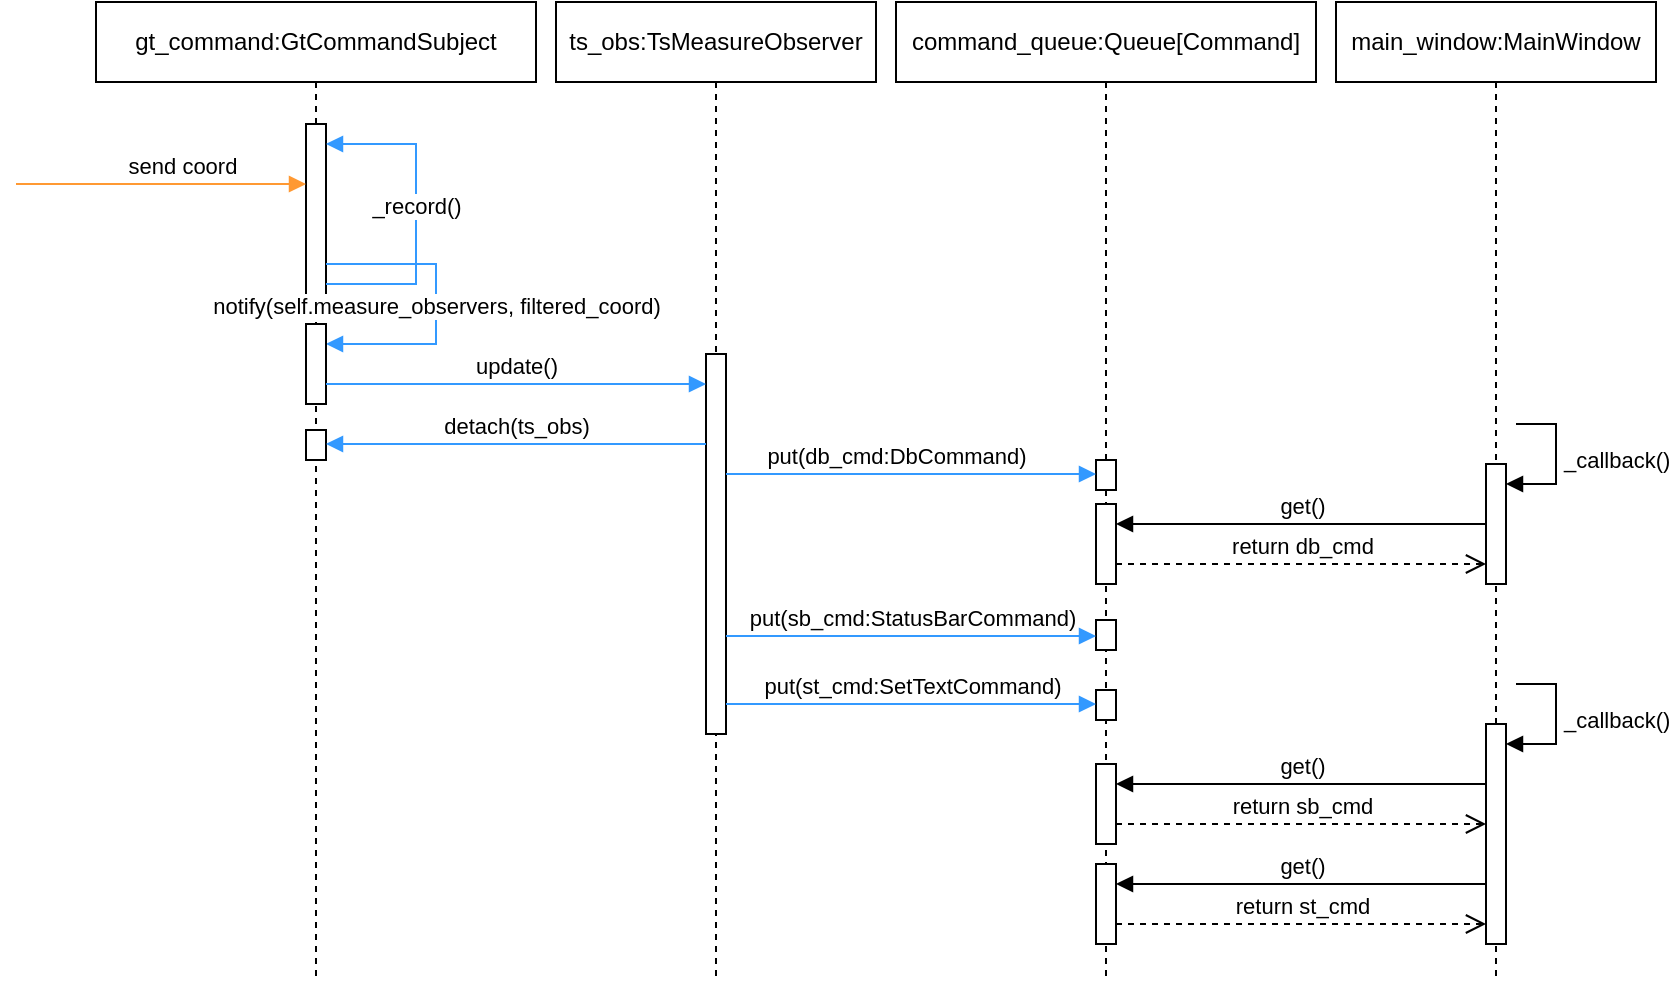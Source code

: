 <mxfile version="23.1.5" type="github">
  <diagram name="Page-1" id="c4tMYzNzFPlFTSW49CZo">
    <mxGraphModel dx="2298" dy="1103" grid="1" gridSize="10" guides="1" tooltips="1" connect="1" arrows="1" fold="1" page="1" pageScale="1" pageWidth="850" pageHeight="1100" math="0" shadow="0">
      <root>
        <mxCell id="0" />
        <mxCell id="1" parent="0" />
        <mxCell id="OXs-cijtJ4UvY3tv5mKe-7" value="main_window:MainWindow" style="shape=umlLifeline;perimeter=lifelinePerimeter;whiteSpace=wrap;html=1;container=1;dropTarget=0;collapsible=0;recursiveResize=0;outlineConnect=0;portConstraint=eastwest;newEdgeStyle={&quot;curved&quot;:0,&quot;rounded&quot;:0};" parent="1" vertex="1">
          <mxGeometry x="670" y="10" width="160" height="490" as="geometry" />
        </mxCell>
        <mxCell id="OXs-cijtJ4UvY3tv5mKe-8" value="" style="html=1;points=[[0,0,0,0,5],[0,1,0,0,-5],[1,0,0,0,5],[1,1,0,0,-5]];perimeter=orthogonalPerimeter;outlineConnect=0;targetShapes=umlLifeline;portConstraint=eastwest;newEdgeStyle={&quot;curved&quot;:0,&quot;rounded&quot;:0};" parent="OXs-cijtJ4UvY3tv5mKe-7" vertex="1">
          <mxGeometry x="75" y="231" width="10" height="60" as="geometry" />
        </mxCell>
        <mxCell id="OXs-cijtJ4UvY3tv5mKe-9" value="_callback()" style="html=1;align=left;spacingLeft=2;endArrow=block;rounded=0;edgeStyle=orthogonalEdgeStyle;curved=0;rounded=0;" parent="OXs-cijtJ4UvY3tv5mKe-7" target="OXs-cijtJ4UvY3tv5mKe-8" edge="1">
          <mxGeometry relative="1" as="geometry">
            <mxPoint x="90" y="211" as="sourcePoint" />
            <Array as="points">
              <mxPoint x="110" y="241" />
            </Array>
          </mxGeometry>
        </mxCell>
        <mxCell id="YTrCrGtHc1NYBhGN6iH7-1" value="command_queue:Queue[Command]" style="shape=umlLifeline;perimeter=lifelinePerimeter;whiteSpace=wrap;html=1;container=1;dropTarget=0;collapsible=0;recursiveResize=0;outlineConnect=0;portConstraint=eastwest;newEdgeStyle={&quot;curved&quot;:0,&quot;rounded&quot;:0};" parent="1" vertex="1">
          <mxGeometry x="450" y="10" width="210" height="490" as="geometry" />
        </mxCell>
        <mxCell id="OXs-cijtJ4UvY3tv5mKe-10" value="" style="html=1;points=[[0,0,0,0,5],[0,1,0,0,-5],[1,0,0,0,5],[1,1,0,0,-5]];perimeter=orthogonalPerimeter;outlineConnect=0;targetShapes=umlLifeline;portConstraint=eastwest;newEdgeStyle={&quot;curved&quot;:0,&quot;rounded&quot;:0};" parent="YTrCrGtHc1NYBhGN6iH7-1" vertex="1">
          <mxGeometry x="100" y="229" width="10" height="15" as="geometry" />
        </mxCell>
        <mxCell id="OXs-cijtJ4UvY3tv5mKe-13" value="" style="html=1;points=[[0,0,0,0,5],[0,1,0,0,-5],[1,0,0,0,5],[1,1,0,0,-5]];perimeter=orthogonalPerimeter;outlineConnect=0;targetShapes=umlLifeline;portConstraint=eastwest;newEdgeStyle={&quot;curved&quot;:0,&quot;rounded&quot;:0};" parent="YTrCrGtHc1NYBhGN6iH7-1" vertex="1">
          <mxGeometry x="100" y="251" width="10" height="40" as="geometry" />
        </mxCell>
        <mxCell id="OXs-cijtJ4UvY3tv5mKe-16" value="" style="html=1;points=[[0,0,0,0,5],[0,1,0,0,-5],[1,0,0,0,5],[1,1,0,0,-5]];perimeter=orthogonalPerimeter;outlineConnect=0;targetShapes=umlLifeline;portConstraint=eastwest;newEdgeStyle={&quot;curved&quot;:0,&quot;rounded&quot;:0};" parent="YTrCrGtHc1NYBhGN6iH7-1" vertex="1">
          <mxGeometry x="100" y="309" width="10" height="15" as="geometry" />
        </mxCell>
        <mxCell id="OXs-cijtJ4UvY3tv5mKe-17" value="" style="html=1;points=[[0,0,0,0,5],[0,1,0,0,-5],[1,0,0,0,5],[1,1,0,0,-5]];perimeter=orthogonalPerimeter;outlineConnect=0;targetShapes=umlLifeline;portConstraint=eastwest;newEdgeStyle={&quot;curved&quot;:0,&quot;rounded&quot;:0};" parent="YTrCrGtHc1NYBhGN6iH7-1" vertex="1">
          <mxGeometry x="100" y="344" width="10" height="15" as="geometry" />
        </mxCell>
        <mxCell id="OXs-cijtJ4UvY3tv5mKe-18" value="" style="html=1;points=[[0,0,0,0,5],[0,1,0,0,-5],[1,0,0,0,5],[1,1,0,0,-5]];perimeter=orthogonalPerimeter;outlineConnect=0;targetShapes=umlLifeline;portConstraint=eastwest;newEdgeStyle={&quot;curved&quot;:0,&quot;rounded&quot;:0};" parent="YTrCrGtHc1NYBhGN6iH7-1" vertex="1">
          <mxGeometry x="295" y="361" width="10" height="110" as="geometry" />
        </mxCell>
        <mxCell id="OXs-cijtJ4UvY3tv5mKe-19" value="_callback()" style="html=1;align=left;spacingLeft=2;endArrow=block;rounded=0;edgeStyle=orthogonalEdgeStyle;curved=0;rounded=0;" parent="YTrCrGtHc1NYBhGN6iH7-1" target="OXs-cijtJ4UvY3tv5mKe-18" edge="1">
          <mxGeometry relative="1" as="geometry">
            <mxPoint x="310" y="341" as="sourcePoint" />
            <Array as="points">
              <mxPoint x="330" y="371" />
            </Array>
          </mxGeometry>
        </mxCell>
        <mxCell id="OXs-cijtJ4UvY3tv5mKe-20" value="get()" style="html=1;verticalAlign=bottom;endArrow=block;curved=0;rounded=0;" parent="YTrCrGtHc1NYBhGN6iH7-1" source="OXs-cijtJ4UvY3tv5mKe-18" target="OXs-cijtJ4UvY3tv5mKe-22" edge="1">
          <mxGeometry width="80" relative="1" as="geometry">
            <mxPoint x="200" y="391" as="sourcePoint" />
            <mxPoint x="110" y="391" as="targetPoint" />
            <Array as="points">
              <mxPoint x="200" y="391" />
            </Array>
          </mxGeometry>
        </mxCell>
        <mxCell id="OXs-cijtJ4UvY3tv5mKe-21" value="return sb_cmd" style="html=1;verticalAlign=bottom;endArrow=open;dashed=1;endSize=8;curved=0;rounded=0;" parent="YTrCrGtHc1NYBhGN6iH7-1" source="OXs-cijtJ4UvY3tv5mKe-22" target="OXs-cijtJ4UvY3tv5mKe-18" edge="1">
          <mxGeometry x="-0.001" relative="1" as="geometry">
            <mxPoint x="110" y="411" as="sourcePoint" />
            <mxPoint x="170" y="421" as="targetPoint" />
            <Array as="points">
              <mxPoint x="200" y="411" />
            </Array>
            <mxPoint as="offset" />
          </mxGeometry>
        </mxCell>
        <mxCell id="OXs-cijtJ4UvY3tv5mKe-22" value="" style="html=1;points=[[0,0,0,0,5],[0,1,0,0,-5],[1,0,0,0,5],[1,1,0,0,-5]];perimeter=orthogonalPerimeter;outlineConnect=0;targetShapes=umlLifeline;portConstraint=eastwest;newEdgeStyle={&quot;curved&quot;:0,&quot;rounded&quot;:0};" parent="YTrCrGtHc1NYBhGN6iH7-1" vertex="1">
          <mxGeometry x="100" y="381" width="10" height="40" as="geometry" />
        </mxCell>
        <mxCell id="OXs-cijtJ4UvY3tv5mKe-23" value="get()" style="html=1;verticalAlign=bottom;endArrow=block;curved=0;rounded=0;" parent="YTrCrGtHc1NYBhGN6iH7-1" target="OXs-cijtJ4UvY3tv5mKe-25" edge="1">
          <mxGeometry width="80" relative="1" as="geometry">
            <mxPoint x="295" y="441" as="sourcePoint" />
            <mxPoint x="110" y="441" as="targetPoint" />
            <Array as="points">
              <mxPoint x="200" y="441" />
            </Array>
          </mxGeometry>
        </mxCell>
        <mxCell id="OXs-cijtJ4UvY3tv5mKe-24" value="return st_cmd" style="html=1;verticalAlign=bottom;endArrow=open;dashed=1;endSize=8;curved=0;rounded=0;" parent="YTrCrGtHc1NYBhGN6iH7-1" source="OXs-cijtJ4UvY3tv5mKe-25" edge="1">
          <mxGeometry relative="1" as="geometry">
            <mxPoint x="110" y="461" as="sourcePoint" />
            <mxPoint x="295" y="461" as="targetPoint" />
            <Array as="points">
              <mxPoint x="200" y="461" />
            </Array>
          </mxGeometry>
        </mxCell>
        <mxCell id="OXs-cijtJ4UvY3tv5mKe-25" value="" style="html=1;points=[[0,0,0,0,5],[0,1,0,0,-5],[1,0,0,0,5],[1,1,0,0,-5]];perimeter=orthogonalPerimeter;outlineConnect=0;targetShapes=umlLifeline;portConstraint=eastwest;newEdgeStyle={&quot;curved&quot;:0,&quot;rounded&quot;:0};" parent="YTrCrGtHc1NYBhGN6iH7-1" vertex="1">
          <mxGeometry x="100" y="431" width="10" height="40" as="geometry" />
        </mxCell>
        <mxCell id="TC2V2bkEGC9yVTBu2Jy7-3" value="ts_obs:TsMeasureObserver" style="shape=umlLifeline;perimeter=lifelinePerimeter;whiteSpace=wrap;html=1;container=1;dropTarget=0;collapsible=0;recursiveResize=0;outlineConnect=0;portConstraint=eastwest;newEdgeStyle={&quot;curved&quot;:0,&quot;rounded&quot;:0};" parent="1" vertex="1">
          <mxGeometry x="280" y="10" width="160" height="490" as="geometry" />
        </mxCell>
        <mxCell id="YTrCrGtHc1NYBhGN6iH7-9" value="" style="html=1;points=[[0,0,0,0,5],[0,1,0,0,-5],[1,0,0,0,5],[1,1,0,0,-5]];perimeter=orthogonalPerimeter;outlineConnect=0;targetShapes=umlLifeline;portConstraint=eastwest;newEdgeStyle={&quot;curved&quot;:0,&quot;rounded&quot;:0};" parent="TC2V2bkEGC9yVTBu2Jy7-3" vertex="1">
          <mxGeometry x="75" y="176" width="10" height="190" as="geometry" />
        </mxCell>
        <mxCell id="TC2V2bkEGC9yVTBu2Jy7-2" value="gt_command:GtCommandSubject" style="shape=umlLifeline;whiteSpace=wrap;html=1;container=1;dropTarget=0;collapsible=0;recursiveResize=0;outlineConnect=0;portConstraint=eastwest;newEdgeStyle={&quot;curved&quot;:0,&quot;rounded&quot;:0};points=[[0,0,0,0,5],[0,1,0,0,-5],[1,0,0,0,5],[1,1,0,0,-5]];perimeter=rectanglePerimeter;targetShapes=umlLifeline;participant=label;" parent="1" vertex="1">
          <mxGeometry x="50" y="10" width="220" height="490" as="geometry" />
        </mxCell>
        <mxCell id="YTrCrGtHc1NYBhGN6iH7-5" value="" style="html=1;points=[[0,0,0,0,5],[0,1,0,0,-5],[1,0,0,0,5],[1,1,0,0,-5]];perimeter=orthogonalPerimeter;outlineConnect=0;targetShapes=umlLifeline;portConstraint=eastwest;newEdgeStyle={&quot;curved&quot;:0,&quot;rounded&quot;:0};" parent="TC2V2bkEGC9yVTBu2Jy7-2" vertex="1">
          <mxGeometry x="105" y="61" width="10" height="90" as="geometry" />
        </mxCell>
        <mxCell id="YTrCrGtHc1NYBhGN6iH7-8" value="_record()" style="html=1;verticalAlign=bottom;endArrow=block;curved=0;rounded=0;strokeColor=#3399FF;" parent="TC2V2bkEGC9yVTBu2Jy7-2" source="YTrCrGtHc1NYBhGN6iH7-5" target="YTrCrGtHc1NYBhGN6iH7-5" edge="1">
          <mxGeometry x="-0.062" width="80" relative="1" as="geometry">
            <mxPoint x="120" y="131" as="sourcePoint" />
            <mxPoint x="200" y="131" as="targetPoint" />
            <Array as="points">
              <mxPoint x="130" y="141" />
              <mxPoint x="160" y="141" />
              <mxPoint x="160" y="71" />
              <mxPoint x="130" y="71" />
            </Array>
            <mxPoint as="offset" />
          </mxGeometry>
        </mxCell>
        <mxCell id="YTrCrGtHc1NYBhGN6iH7-10" value="notify(self.measure_observers, filtered_coord)" style="html=1;verticalAlign=bottom;endArrow=block;curved=0;rounded=0;strokeColor=#3399FF;" parent="TC2V2bkEGC9yVTBu2Jy7-2" source="YTrCrGtHc1NYBhGN6iH7-5" target="OXs-cijtJ4UvY3tv5mKe-3" edge="1">
          <mxGeometry x="0.133" width="80" relative="1" as="geometry">
            <mxPoint x="105" y="131" as="sourcePoint" />
            <mxPoint x="285" y="131" as="targetPoint" />
            <Array as="points">
              <mxPoint x="170" y="131" />
              <mxPoint x="170" y="171" />
            </Array>
            <mxPoint as="offset" />
          </mxGeometry>
        </mxCell>
        <mxCell id="OXs-cijtJ4UvY3tv5mKe-3" value="" style="html=1;points=[[0,0,0,0,5],[0,1,0,0,-5],[1,0,0,0,5],[1,1,0,0,-5]];perimeter=orthogonalPerimeter;outlineConnect=0;targetShapes=umlLifeline;portConstraint=eastwest;newEdgeStyle={&quot;curved&quot;:0,&quot;rounded&quot;:0};" parent="TC2V2bkEGC9yVTBu2Jy7-2" vertex="1">
          <mxGeometry x="105" y="161" width="10" height="40" as="geometry" />
        </mxCell>
        <mxCell id="OXs-cijtJ4UvY3tv5mKe-5" value="" style="html=1;points=[[0,0,0,0,5],[0,1,0,0,-5],[1,0,0,0,5],[1,1,0,0,-5]];perimeter=orthogonalPerimeter;outlineConnect=0;targetShapes=umlLifeline;portConstraint=eastwest;newEdgeStyle={&quot;curved&quot;:0,&quot;rounded&quot;:0};" parent="TC2V2bkEGC9yVTBu2Jy7-2" vertex="1">
          <mxGeometry x="105" y="214" width="10" height="15" as="geometry" />
        </mxCell>
        <mxCell id="OXs-cijtJ4UvY3tv5mKe-1" value="send coord" style="html=1;verticalAlign=bottom;endArrow=block;curved=0;rounded=0;strokeColor=#FF9933;" parent="1" edge="1">
          <mxGeometry x="0.143" width="80" relative="1" as="geometry">
            <mxPoint x="10" y="101" as="sourcePoint" />
            <mxPoint x="155" y="101" as="targetPoint" />
            <mxPoint as="offset" />
          </mxGeometry>
        </mxCell>
        <mxCell id="OXs-cijtJ4UvY3tv5mKe-4" value="update()" style="html=1;verticalAlign=bottom;endArrow=block;curved=0;rounded=0;strokeColor=#3399FF;" parent="1" source="OXs-cijtJ4UvY3tv5mKe-3" target="YTrCrGtHc1NYBhGN6iH7-9" edge="1">
          <mxGeometry width="80" relative="1" as="geometry">
            <mxPoint x="170" y="201" as="sourcePoint" />
            <mxPoint x="250" y="201" as="targetPoint" />
            <Array as="points">
              <mxPoint x="250" y="201" />
            </Array>
            <mxPoint as="offset" />
          </mxGeometry>
        </mxCell>
        <mxCell id="OXs-cijtJ4UvY3tv5mKe-6" value="detach(ts_obs)" style="html=1;verticalAlign=bottom;endArrow=block;curved=0;rounded=0;strokeColor=#3399FF;" parent="1" source="YTrCrGtHc1NYBhGN6iH7-9" target="OXs-cijtJ4UvY3tv5mKe-5" edge="1">
          <mxGeometry width="80" relative="1" as="geometry">
            <mxPoint x="210" y="301" as="sourcePoint" />
            <mxPoint x="290" y="301" as="targetPoint" />
            <Array as="points">
              <mxPoint x="240" y="231" />
            </Array>
          </mxGeometry>
        </mxCell>
        <mxCell id="YTrCrGtHc1NYBhGN6iH7-12" value="put(db_cmd:DbCommand)" style="html=1;verticalAlign=bottom;endArrow=block;curved=0;rounded=0;strokeColor=#3399FF;" parent="1" source="YTrCrGtHc1NYBhGN6iH7-9" target="OXs-cijtJ4UvY3tv5mKe-10" edge="1">
          <mxGeometry x="-0.089" width="80" relative="1" as="geometry">
            <mxPoint x="345" y="246" as="sourcePoint" />
            <mxPoint x="510" y="241" as="targetPoint" />
            <Array as="points">
              <mxPoint x="440" y="246" />
            </Array>
            <mxPoint as="offset" />
          </mxGeometry>
        </mxCell>
        <mxCell id="YTrCrGtHc1NYBhGN6iH7-13" value="put(sb_cmd:StatusBarCommand)" style="html=1;verticalAlign=bottom;endArrow=block;curved=0;rounded=0;strokeColor=#3399FF;" parent="1" source="YTrCrGtHc1NYBhGN6iH7-9" target="OXs-cijtJ4UvY3tv5mKe-16" edge="1">
          <mxGeometry width="80" relative="1" as="geometry">
            <mxPoint x="350" y="321" as="sourcePoint" />
            <mxPoint x="510" y="326" as="targetPoint" />
            <Array as="points">
              <mxPoint x="460" y="327" />
            </Array>
          </mxGeometry>
        </mxCell>
        <mxCell id="YTrCrGtHc1NYBhGN6iH7-14" value="put(st_cmd:SetTextCommand)" style="html=1;verticalAlign=bottom;endArrow=block;curved=0;rounded=0;strokeColor=#3399FF;" parent="1" source="YTrCrGtHc1NYBhGN6iH7-9" target="OXs-cijtJ4UvY3tv5mKe-17" edge="1">
          <mxGeometry width="80" relative="1" as="geometry">
            <mxPoint x="345" y="351" as="sourcePoint" />
            <mxPoint x="510" y="351" as="targetPoint" />
            <Array as="points">
              <mxPoint x="430" y="361" />
            </Array>
          </mxGeometry>
        </mxCell>
        <mxCell id="OXs-cijtJ4UvY3tv5mKe-12" value="get()" style="html=1;verticalAlign=bottom;endArrow=block;curved=0;rounded=0;" parent="1" source="OXs-cijtJ4UvY3tv5mKe-8" target="OXs-cijtJ4UvY3tv5mKe-13" edge="1">
          <mxGeometry width="80" relative="1" as="geometry">
            <mxPoint x="650" y="271" as="sourcePoint" />
            <mxPoint x="730" y="271" as="targetPoint" />
            <Array as="points" />
          </mxGeometry>
        </mxCell>
        <mxCell id="OXs-cijtJ4UvY3tv5mKe-15" value="return db_cmd" style="html=1;verticalAlign=bottom;endArrow=open;dashed=1;endSize=8;curved=0;rounded=0;" parent="1" source="OXs-cijtJ4UvY3tv5mKe-13" target="OXs-cijtJ4UvY3tv5mKe-8" edge="1">
          <mxGeometry relative="1" as="geometry">
            <mxPoint x="700" y="301" as="sourcePoint" />
            <mxPoint x="620" y="301" as="targetPoint" />
            <Array as="points">
              <mxPoint x="650" y="291" />
            </Array>
          </mxGeometry>
        </mxCell>
      </root>
    </mxGraphModel>
  </diagram>
</mxfile>
